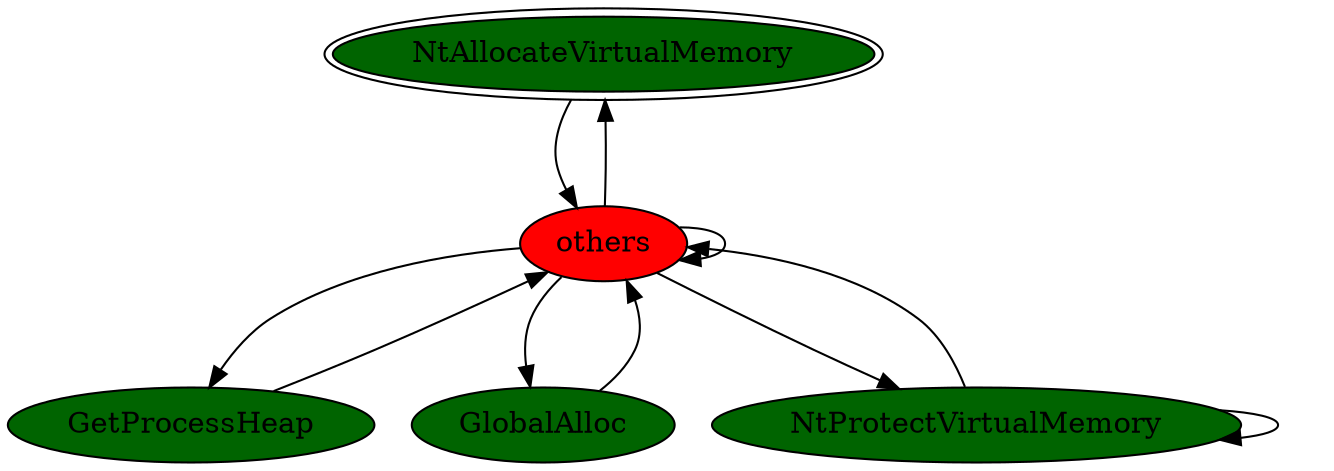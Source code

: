digraph "./REPORTS/6833/API_PER_CATEGORY/GlobalAlloc.exe_4680_Memory Management_API_per_Category_Transition_Matrix" {
	NtAllocateVirtualMemory [label=NtAllocateVirtualMemory fillcolor=darkgreen peripheries=2 style=filled]
	others [label=others fillcolor=red style=filled]
	NtAllocateVirtualMemory -> others [label=1.0 fontcolor=white]
	others -> NtAllocateVirtualMemory [label=0.0215 fontcolor=white]
	others -> others [label=0.9462 fontcolor=white]
	GetProcessHeap [label=GetProcessHeap fillcolor=darkgreen style=filled]
	others -> GetProcessHeap [label=0.0108 fontcolor=white]
	GlobalAlloc [label=GlobalAlloc fillcolor=darkgreen style=filled]
	others -> GlobalAlloc [label=0.0108 fontcolor=white]
	NtProtectVirtualMemory [label=NtProtectVirtualMemory fillcolor=darkgreen style=filled]
	others -> NtProtectVirtualMemory [label=0.0108 fontcolor=white]
	GetProcessHeap -> others [label=1.0 fontcolor=white]
	GlobalAlloc -> others [label=1.0 fontcolor=white]
	NtProtectVirtualMemory -> others [label=0.5 fontcolor=white]
	NtProtectVirtualMemory -> NtProtectVirtualMemory [label=0.5 fontcolor=white]
}
